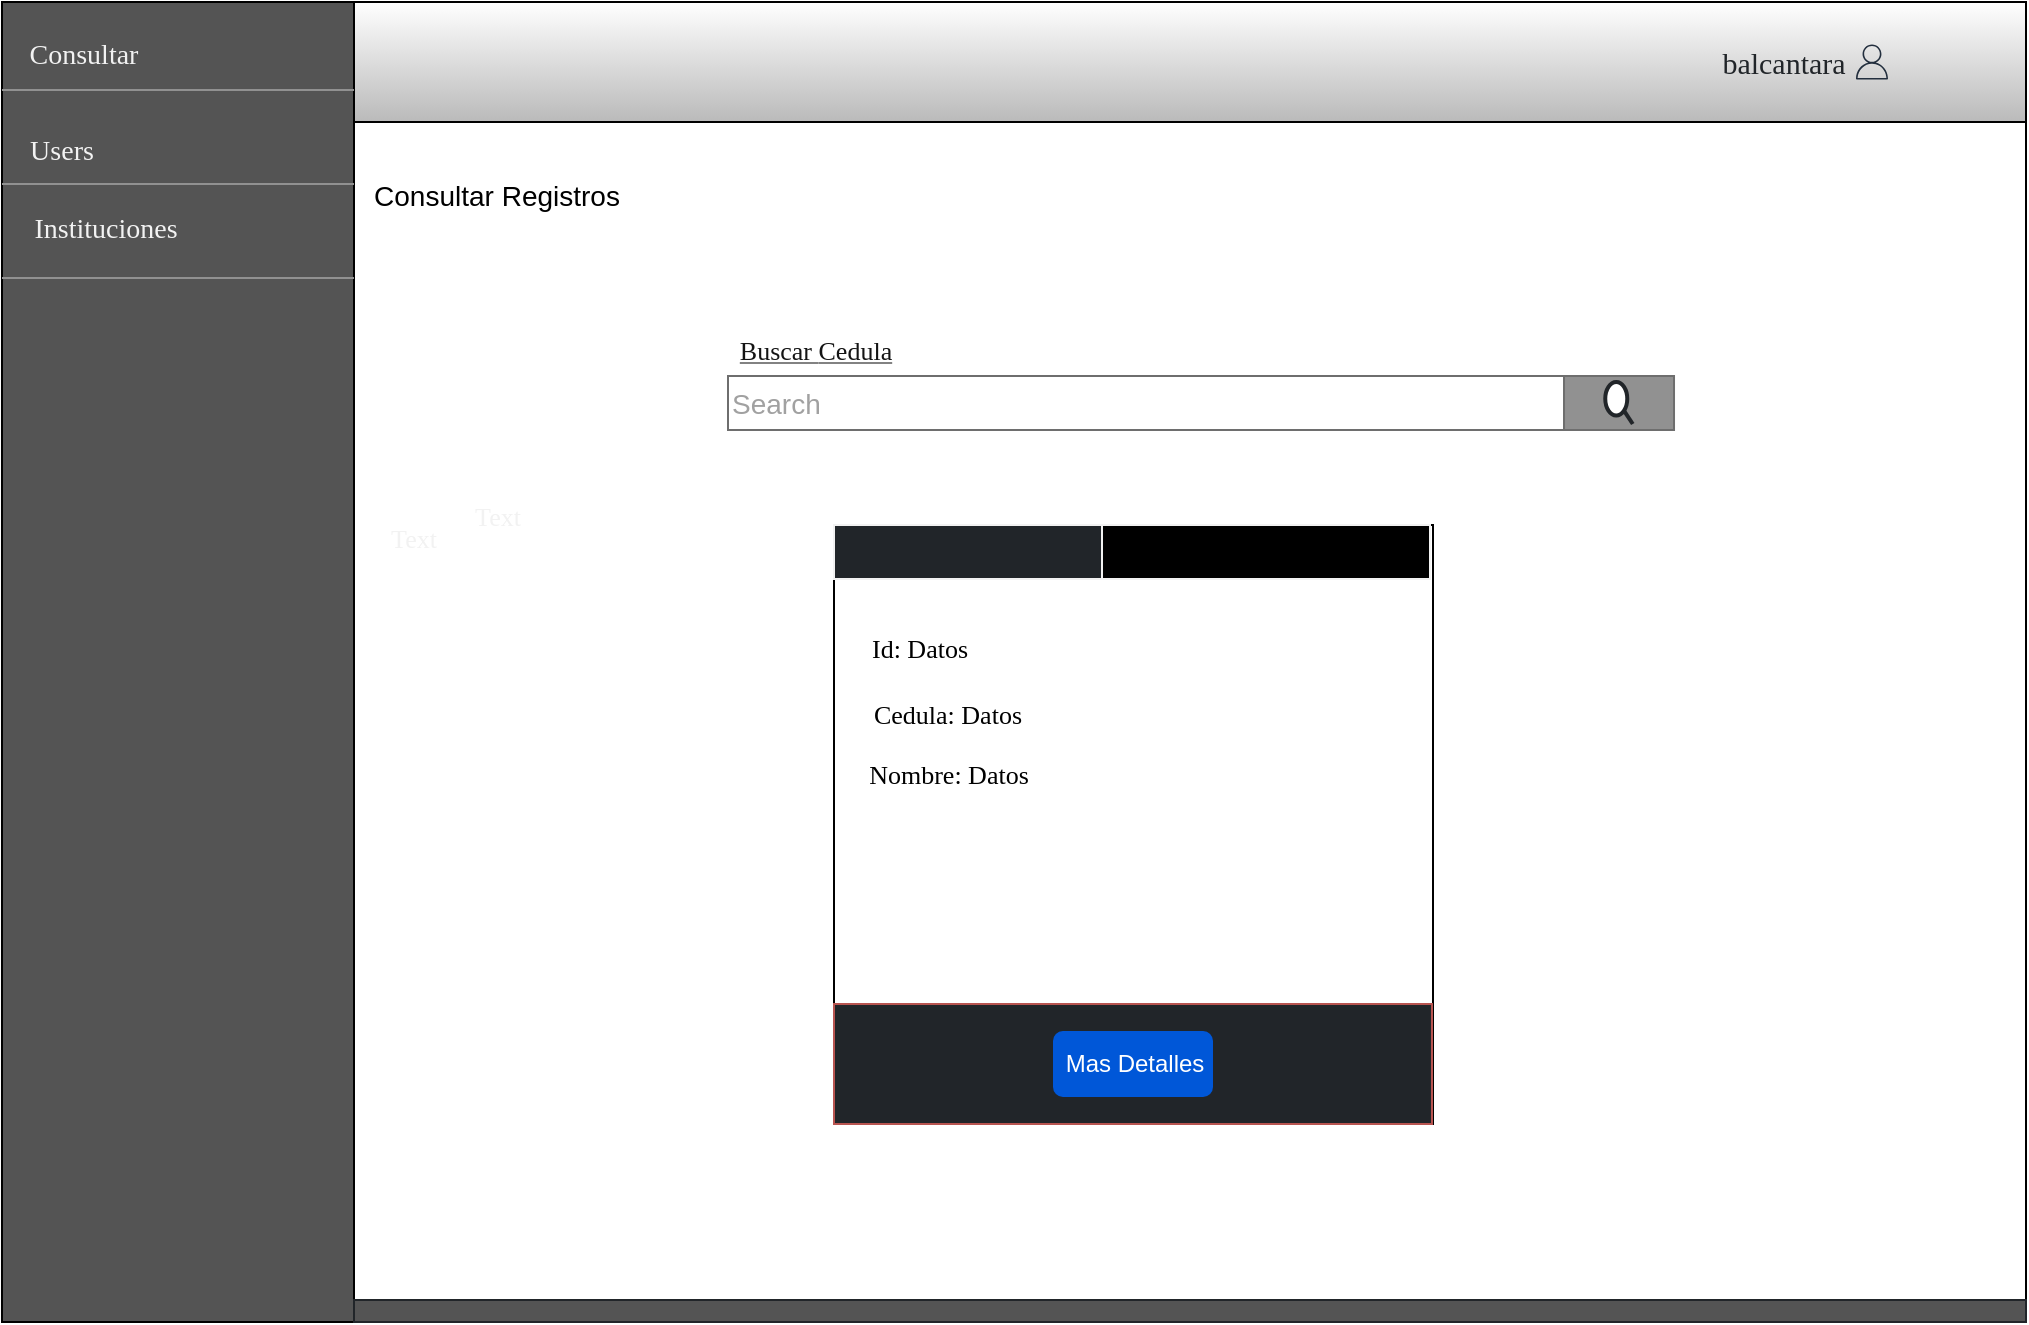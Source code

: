 <mxfile version="15.5.4" type="github">
  <diagram id="nnV6EA0MDo6wHBtzFhtK" name="Page-1">
    <mxGraphModel dx="1038" dy="579" grid="1" gridSize="11" guides="1" tooltips="1" connect="1" arrows="1" fold="1" page="1" pageScale="1" pageWidth="1400" pageHeight="850" math="0" shadow="0">
      <root>
        <mxCell id="0" />
        <mxCell id="1" parent="0" />
        <mxCell id="QFcDTs5_IMO44881ND-N-2" value="" style="rounded=0;whiteSpace=wrap;html=1;fillColor=#545454;fontColor=#212529;" parent="1" vertex="1">
          <mxGeometry width="176" height="660" as="geometry" />
        </mxCell>
        <mxCell id="QFcDTs5_IMO44881ND-N-3" value="" style="rounded=0;whiteSpace=wrap;html=1;fontColor=#B5B5B5;labelBackgroundColor=#A3A3A3;" parent="1" vertex="1">
          <mxGeometry x="176" width="836" height="660" as="geometry" />
        </mxCell>
        <mxCell id="QFcDTs5_IMO44881ND-N-33" value="" style="rounded=0;whiteSpace=wrap;html=1;fontSize=15;fontColor=#D6D6D6;fillColor=#FFFFFF;labelBackgroundColor=#A6A6A6;verticalAlign=middle;shadow=0;gradientColor=#BABABA;" parent="1" vertex="1">
          <mxGeometry x="176" width="836" height="60" as="geometry" />
        </mxCell>
        <mxCell id="QFcDTs5_IMO44881ND-N-43" value="" style="sketch=0;outlineConnect=0;fontColor=#232F3E;gradientColor=none;strokeColor=#232F3E;fillColor=none;dashed=0;verticalLabelPosition=bottom;verticalAlign=top;align=center;html=1;fontSize=12;fontStyle=0;aspect=fixed;shape=mxgraph.aws4.resourceIcon;resIcon=mxgraph.aws4.user;" parent="1" vertex="1">
          <mxGeometry x="924" y="19" width="22" height="22" as="geometry" />
        </mxCell>
        <mxCell id="QFcDTs5_IMO44881ND-N-44" value="balcantara" style="text;html=1;strokeColor=none;fillColor=none;align=center;verticalAlign=middle;whiteSpace=wrap;rounded=0;fontSize=15;fontColor=#212529;fontFamily=Times New Roman;" parent="1" vertex="1">
          <mxGeometry x="858" y="15.5" width="66" height="29" as="geometry" />
        </mxCell>
        <mxCell id="QFcDTs5_IMO44881ND-N-46" value="Search" style="rounded=0;whiteSpace=wrap;html=1;fontSize=14;fontColor=#A1A1A1;strokeColor=#6E6E6E;fillColor=#FFFFFF;labelPosition=center;verticalLabelPosition=middle;align=left;verticalAlign=middle;" parent="1" vertex="1">
          <mxGeometry x="363" y="187" width="418" height="27" as="geometry" />
        </mxCell>
        <mxCell id="QFcDTs5_IMO44881ND-N-47" value="" style="rounded=0;whiteSpace=wrap;html=1;fontSize=14;fontColor=#212529;strokeColor=#6E6E6E;fillColor=#919191;" parent="1" vertex="1">
          <mxGeometry x="781.01" y="187" width="55" height="27" as="geometry" />
        </mxCell>
        <mxCell id="QFcDTs5_IMO44881ND-N-45" value="" style="html=1;verticalLabelPosition=bottom;align=center;labelBackgroundColor=#ffffff;verticalAlign=top;strokeWidth=2;strokeColor=#212529;shadow=0;dashed=0;shape=mxgraph.ios7.icons.looking_glass;fontSize=14;fontColor=#212529;fillColor=#FFFFFF;" parent="1" vertex="1">
          <mxGeometry x="801.63" y="190" width="13.75" height="21" as="geometry" />
        </mxCell>
        <mxCell id="QFcDTs5_IMO44881ND-N-48" value="&lt;font color=&quot;#000000&quot;&gt;Consultar Registros&lt;/font&gt;" style="text;html=1;strokeColor=none;fillColor=none;align=center;verticalAlign=middle;whiteSpace=wrap;rounded=0;fontSize=14;fontColor=#A1A1A1;" parent="1" vertex="1">
          <mxGeometry x="176" y="77" width="143" height="39" as="geometry" />
        </mxCell>
        <mxCell id="QFcDTs5_IMO44881ND-N-49" value="" style="endArrow=none;html=1;rounded=0;fontSize=17;fontColor=#000000;strokeColor=#919191;fillColor=#C9C9C9;" parent="1" edge="1">
          <mxGeometry width="50" height="50" relative="1" as="geometry">
            <mxPoint y="44" as="sourcePoint" />
            <mxPoint x="176" y="44" as="targetPoint" />
          </mxGeometry>
        </mxCell>
        <mxCell id="QFcDTs5_IMO44881ND-N-50" value="" style="endArrow=none;html=1;rounded=0;fontSize=17;fontColor=#000000;strokeColor=#919191;fillColor=#C9C9C9;entryX=1;entryY=0.209;entryDx=0;entryDy=0;entryPerimeter=0;" parent="1" target="QFcDTs5_IMO44881ND-N-2" edge="1">
          <mxGeometry width="50" height="50" relative="1" as="geometry">
            <mxPoint y="138" as="sourcePoint" />
            <mxPoint x="50" y="88" as="targetPoint" />
          </mxGeometry>
        </mxCell>
        <mxCell id="QFcDTs5_IMO44881ND-N-51" value="" style="endArrow=none;html=1;rounded=0;fontSize=17;fontColor=#000000;strokeColor=#919191;fillColor=#C9C9C9;" parent="1" target="QFcDTs5_IMO44881ND-N-2" edge="1">
          <mxGeometry width="50" height="50" relative="1" as="geometry">
            <mxPoint y="91" as="sourcePoint" />
            <mxPoint x="50" y="41" as="targetPoint" />
            <Array as="points">
              <mxPoint x="176" y="91" />
            </Array>
          </mxGeometry>
        </mxCell>
        <mxCell id="QFcDTs5_IMO44881ND-N-52" value="&lt;font style=&quot;font-size: 14px&quot; face=&quot;Times New Roman&quot;&gt;Consultar&lt;/font&gt;" style="text;html=1;strokeColor=none;fillColor=none;align=center;verticalAlign=middle;whiteSpace=wrap;rounded=0;fontSize=17;fontColor=#F2F2F2;" parent="1" vertex="1">
          <mxGeometry x="11" y="11" width="60" height="30" as="geometry" />
        </mxCell>
        <mxCell id="QFcDTs5_IMO44881ND-N-53" value="Instituciones" style="text;html=1;strokeColor=none;fillColor=none;align=center;verticalAlign=middle;whiteSpace=wrap;rounded=0;fontFamily=Times New Roman;fontSize=14;fontColor=#F2F2F2;" parent="1" vertex="1">
          <mxGeometry x="22" y="99" width="60" height="30" as="geometry" />
        </mxCell>
        <mxCell id="QFcDTs5_IMO44881ND-N-54" value="Users" style="text;html=1;strokeColor=none;fillColor=none;align=center;verticalAlign=middle;whiteSpace=wrap;rounded=0;fontFamily=Times New Roman;fontSize=14;fontColor=#F2F2F2;" parent="1" vertex="1">
          <mxGeometry y="60" width="60" height="30" as="geometry" />
        </mxCell>
        <mxCell id="QFcDTs5_IMO44881ND-N-55" value="" style="shape=image;html=1;verticalAlign=top;verticalLabelPosition=bottom;labelBackgroundColor=#ffffff;imageAspect=0;aspect=fixed;image=https://cdn2.iconfinder.com/data/icons/essential-web-5/50/maximize-expand-large-extensive-increase-128.png;fontFamily=Times New Roman;fontSize=4;fontColor=#000000;strokeColor=#F2F2F2;fillColor=#919191;" parent="1" vertex="1">
          <mxGeometry x="957" y="22.75" width="14.5" height="14.5" as="geometry" />
        </mxCell>
        <mxCell id="QFcDTs5_IMO44881ND-N-59" value="" style="rounded=0;whiteSpace=wrap;html=1;fontFamily=Times New Roman;fontSize=4;fontColor=#828282;strokeColor=#212529;fillColor=#545454;align=left;" parent="1" vertex="1">
          <mxGeometry x="176" y="649" width="836" height="11" as="geometry" />
        </mxCell>
        <mxCell id="QFcDTs5_IMO44881ND-N-60" value="&lt;font style=&quot;font-size: 13px;&quot; color=&quot;#141414&quot;&gt;&lt;font style=&quot;font-size: 13px;&quot;&gt;Buscar &lt;/font&gt;Cedula&lt;/font&gt;" style="text;html=1;strokeColor=none;fillColor=none;align=center;verticalAlign=middle;whiteSpace=wrap;rounded=0;fontFamily=Times New Roman;fontSize=13;fontColor=#828282;fontStyle=4" parent="1" vertex="1">
          <mxGeometry x="341" y="157" width="132" height="33" as="geometry" />
        </mxCell>
        <mxCell id="QFcDTs5_IMO44881ND-N-79" value="Text" style="text;html=1;strokeColor=none;fillColor=none;align=center;verticalAlign=middle;whiteSpace=wrap;rounded=0;shadow=0;labelBackgroundColor=none;labelBorderColor=none;fontFamily=Times New Roman;fontSize=13;fontColor=#F2F2F2;" parent="1" vertex="1">
          <mxGeometry x="217.5" y="242" width="60" height="30" as="geometry" />
        </mxCell>
        <mxCell id="QFcDTs5_IMO44881ND-N-80" value="Text" style="text;html=1;strokeColor=none;fillColor=none;align=center;verticalAlign=middle;whiteSpace=wrap;rounded=0;shadow=0;labelBackgroundColor=none;labelBorderColor=none;fontFamily=Times New Roman;fontSize=13;fontColor=#F2F2F2;" parent="1" vertex="1">
          <mxGeometry x="176" y="253" width="60" height="30" as="geometry" />
        </mxCell>
        <mxCell id="QFcDTs5_IMO44881ND-N-81" value="" style="shape=image;html=1;verticalAlign=top;verticalLabelPosition=bottom;labelBackgroundColor=none;imageAspect=0;aspect=fixed;image=https://cdn4.iconfinder.com/data/icons/wirecons-free-vector-icons/32/menu-alt-128.png;shadow=0;labelBorderColor=none;fontFamily=Times New Roman;fontSize=13;fontColor=#232F3E;strokeColor=#F2F2F2;fillColor=none;gradientColor=#BABABA;" parent="1" vertex="1">
          <mxGeometry x="191" y="18" width="26" height="26" as="geometry" />
        </mxCell>
        <mxCell id="QFcDTs5_IMO44881ND-N-83" value="" style="shape=image;html=1;verticalAlign=top;verticalLabelPosition=bottom;labelBackgroundColor=default;imageAspect=0;aspect=fixed;image=https://cdn3.iconfinder.com/data/icons/google-material-design-icons/48/ic_expand_more_48px-128.png;labelBorderColor=#000000;fontColor=#F2F2F2;strokeColor=#212529;fillColor=default;rotation=90;" parent="1" vertex="1">
          <mxGeometry x="148" y="16" width="28" height="28" as="geometry" />
        </mxCell>
        <mxCell id="F39gcDlDIIXnKWUmX7IQ-1" value="" style="whiteSpace=wrap;html=1;aspect=fixed;" vertex="1" parent="1">
          <mxGeometry x="416" y="261.5" width="299.5" height="299.5" as="geometry" />
        </mxCell>
        <mxCell id="F39gcDlDIIXnKWUmX7IQ-2" value="" style="rounded=0;whiteSpace=wrap;html=1;fillColor=#212529;strokeColor=#b85450;fontColor=#212529;" vertex="1" parent="1">
          <mxGeometry x="416" y="501" width="299" height="60" as="geometry" />
        </mxCell>
        <mxCell id="QFcDTs5_IMO44881ND-N-76" value="Cedula: Datos" style="text;html=1;strokeColor=none;fillColor=none;align=center;verticalAlign=middle;whiteSpace=wrap;rounded=0;labelBackgroundColor=none;labelBorderColor=none;fontFamily=Times New Roman;fontSize=13;fontColor=#000000;" parent="1" vertex="1">
          <mxGeometry x="429" y="341" width="88" height="30" as="geometry" />
        </mxCell>
        <mxCell id="F39gcDlDIIXnKWUmX7IQ-4" value="Mas Detalles" style="rounded=1;fillColor=#0057D8;align=center;strokeColor=none;html=1;fontColor=#ffffff;fontSize=12;sketch=0;" vertex="1" parent="1">
          <mxGeometry x="525.5" y="514.5" width="80" height="33" as="geometry" />
        </mxCell>
        <mxCell id="QFcDTs5_IMO44881ND-N-77" value="Nombre: Datos" style="text;html=1;strokeColor=none;fillColor=none;align=center;verticalAlign=middle;whiteSpace=wrap;rounded=0;shadow=0;labelBackgroundColor=none;labelBorderColor=none;fontFamily=Times New Roman;fontSize=13;fontColor=#000000;" parent="1" vertex="1">
          <mxGeometry x="423.5" y="371" width="99" height="30" as="geometry" />
        </mxCell>
        <mxCell id="QFcDTs5_IMO44881ND-N-78" value="Id: Datos" style="text;html=1;strokeColor=none;fillColor=none;align=center;verticalAlign=middle;whiteSpace=wrap;rounded=0;shadow=0;labelBackgroundColor=none;labelBorderColor=none;fontFamily=Times New Roman;fontSize=13;fontColor=#000000;" parent="1" vertex="1">
          <mxGeometry x="429" y="308" width="60" height="30" as="geometry" />
        </mxCell>
        <mxCell id="QFcDTs5_IMO44881ND-N-68" value="" style="rounded=0;whiteSpace=wrap;html=1;labelBackgroundColor=default;labelBorderColor=none;fontFamily=Times New Roman;fontSize=13;fontColor=#000000;strokeColor=#F2F2F2;fillColor=#212529;gradientColor=none;align=left;" parent="1" vertex="1">
          <mxGeometry x="416" y="261.5" width="134" height="27" as="geometry" />
        </mxCell>
        <mxCell id="QFcDTs5_IMO44881ND-N-69" value="" style="rounded=0;whiteSpace=wrap;html=1;labelBackgroundColor=default;labelBorderColor=none;fontFamily=Times New Roman;fontSize=13;fontColor=default;strokeColor=#F2F2F2;fillColor=#000000;gradientColor=none;align=left;" parent="1" vertex="1">
          <mxGeometry x="550" y="261.5" width="164" height="27" as="geometry" />
        </mxCell>
      </root>
    </mxGraphModel>
  </diagram>
</mxfile>
